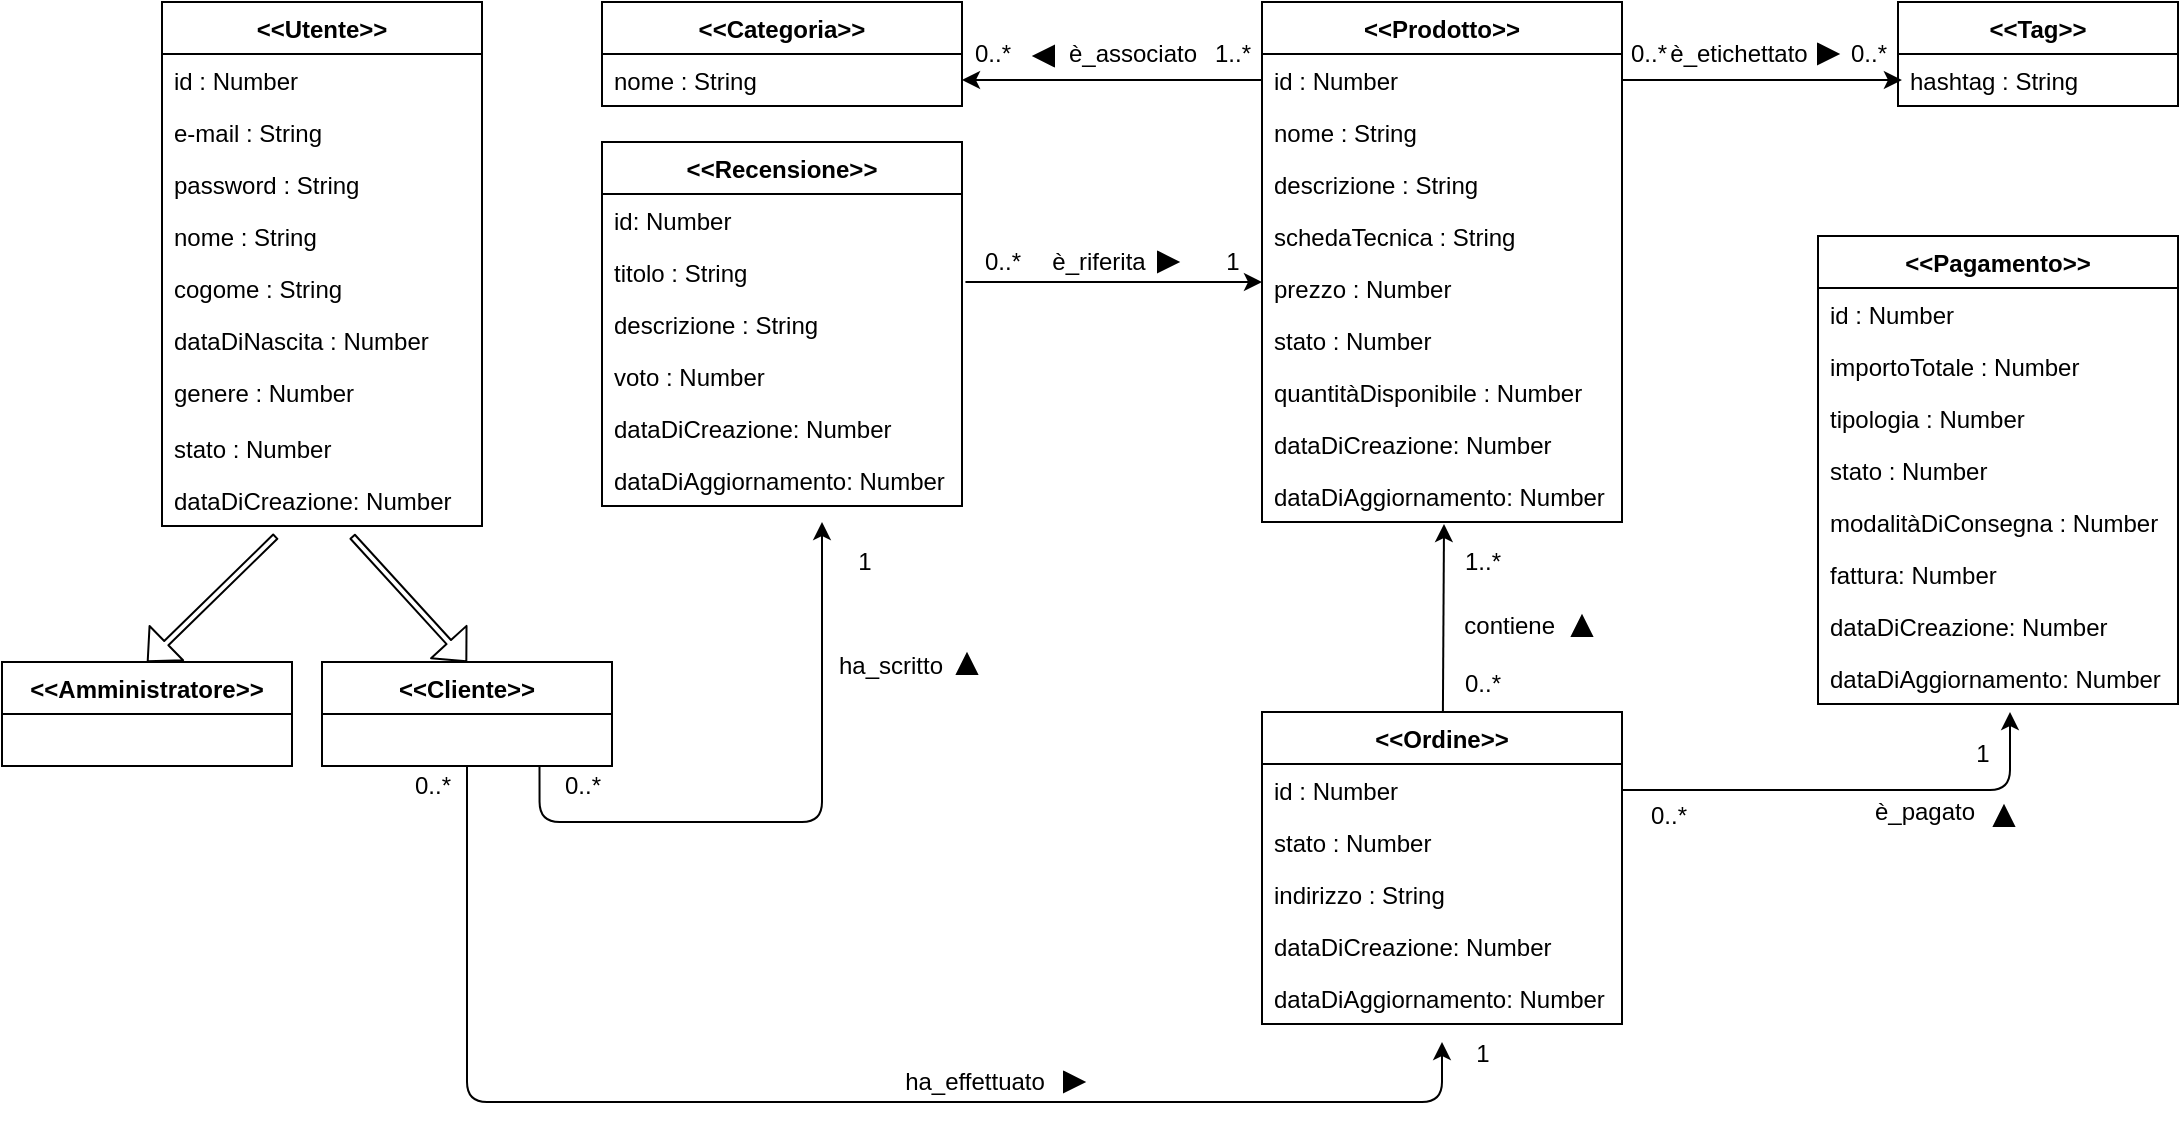 <mxfile version="14.1.9" type="device"><diagram id="Dl9_mseAk_PKAcqDgk72" name="Page-1"><mxGraphModel dx="1422" dy="746" grid="1" gridSize="10" guides="1" tooltips="1" connect="1" arrows="1" fold="1" page="1" pageScale="1" pageWidth="827" pageHeight="1169" math="0" shadow="0"><root><mxCell id="0"/><mxCell id="1" parent="0"/><mxCell id="xFSQlq-4JpwTnk_ogfe4-1" value="&lt;&lt;Prodotto&gt;&gt;" style="swimlane;fontStyle=1;childLayout=stackLayout;horizontal=1;startSize=26;fillColor=none;horizontalStack=0;resizeParent=1;resizeParentMax=0;resizeLast=0;collapsible=1;marginBottom=0;" parent="1" vertex="1"><mxGeometry x="910" y="80" width="180" height="260" as="geometry"><mxRectangle x="410" y="240" width="80" height="26" as="alternateBounds"/></mxGeometry></mxCell><mxCell id="xFSQlq-4JpwTnk_ogfe4-3" value="id : Number" style="text;strokeColor=none;fillColor=none;align=left;verticalAlign=top;spacingLeft=4;spacingRight=4;overflow=hidden;rotatable=0;points=[[0,0.5],[1,0.5]];portConstraint=eastwest;" parent="xFSQlq-4JpwTnk_ogfe4-1" vertex="1"><mxGeometry y="26" width="180" height="26" as="geometry"/></mxCell><mxCell id="xFSQlq-4JpwTnk_ogfe4-4" value="nome : String" style="text;strokeColor=none;fillColor=none;align=left;verticalAlign=top;spacingLeft=4;spacingRight=4;overflow=hidden;rotatable=0;points=[[0,0.5],[1,0.5]];portConstraint=eastwest;" parent="xFSQlq-4JpwTnk_ogfe4-1" vertex="1"><mxGeometry y="52" width="180" height="26" as="geometry"/></mxCell><mxCell id="xFSQlq-4JpwTnk_ogfe4-30" value="descrizione : String" style="text;strokeColor=none;fillColor=none;align=left;verticalAlign=top;spacingLeft=4;spacingRight=4;overflow=hidden;rotatable=0;points=[[0,0.5],[1,0.5]];portConstraint=eastwest;" parent="xFSQlq-4JpwTnk_ogfe4-1" vertex="1"><mxGeometry y="78" width="180" height="26" as="geometry"/></mxCell><mxCell id="ZiKfQi8Ik0h-DyDjBDFm-42" value="schedaTecnica : String" style="text;strokeColor=none;fillColor=none;align=left;verticalAlign=top;spacingLeft=4;spacingRight=4;overflow=hidden;rotatable=0;points=[[0,0.5],[1,0.5]];portConstraint=eastwest;" parent="xFSQlq-4JpwTnk_ogfe4-1" vertex="1"><mxGeometry y="104" width="180" height="26" as="geometry"/></mxCell><mxCell id="xFSQlq-4JpwTnk_ogfe4-32" value="prezzo : Number" style="text;strokeColor=none;fillColor=none;align=left;verticalAlign=top;spacingLeft=4;spacingRight=4;overflow=hidden;rotatable=0;points=[[0,0.5],[1,0.5]];portConstraint=eastwest;" parent="xFSQlq-4JpwTnk_ogfe4-1" vertex="1"><mxGeometry y="130" width="180" height="26" as="geometry"/></mxCell><mxCell id="xFSQlq-4JpwTnk_ogfe4-33" value="stato : Number" style="text;strokeColor=none;fillColor=none;align=left;verticalAlign=top;spacingLeft=4;spacingRight=4;overflow=hidden;rotatable=0;points=[[0,0.5],[1,0.5]];portConstraint=eastwest;" parent="xFSQlq-4JpwTnk_ogfe4-1" vertex="1"><mxGeometry y="156" width="180" height="26" as="geometry"/></mxCell><mxCell id="oGtpCGMBN9eW35azNDZN-1" value="quantitàDisponibile : Number" style="text;strokeColor=none;fillColor=none;align=left;verticalAlign=top;spacingLeft=4;spacingRight=4;overflow=hidden;rotatable=0;points=[[0,0.5],[1,0.5]];portConstraint=eastwest;" parent="xFSQlq-4JpwTnk_ogfe4-1" vertex="1"><mxGeometry y="182" width="180" height="26" as="geometry"/></mxCell><mxCell id="1fuD7XB2ApqcvhfLqT8H-1" value="dataDiCreazione: Number" style="text;strokeColor=none;fillColor=none;align=left;verticalAlign=top;spacingLeft=4;spacingRight=4;overflow=hidden;rotatable=0;points=[[0,0.5],[1,0.5]];portConstraint=eastwest;" vertex="1" parent="xFSQlq-4JpwTnk_ogfe4-1"><mxGeometry y="208" width="180" height="26" as="geometry"/></mxCell><mxCell id="1fuD7XB2ApqcvhfLqT8H-2" value="dataDiAggiornamento: Number" style="text;strokeColor=none;fillColor=none;align=left;verticalAlign=top;spacingLeft=4;spacingRight=4;overflow=hidden;rotatable=0;points=[[0,0.5],[1,0.5]];portConstraint=eastwest;" vertex="1" parent="xFSQlq-4JpwTnk_ogfe4-1"><mxGeometry y="234" width="180" height="26" as="geometry"/></mxCell><mxCell id="xFSQlq-4JpwTnk_ogfe4-6" value="&lt;&lt;Utente&gt;&gt;" style="swimlane;fontStyle=1;childLayout=stackLayout;horizontal=1;startSize=26;fillColor=none;horizontalStack=0;resizeParent=1;resizeParentMax=0;resizeLast=0;collapsible=1;marginBottom=0;" parent="1" vertex="1"><mxGeometry x="360" y="80" width="160" height="262" as="geometry"/></mxCell><mxCell id="xFSQlq-4JpwTnk_ogfe4-72" value="id : Number" style="text;strokeColor=none;fillColor=none;align=left;verticalAlign=top;spacingLeft=4;spacingRight=4;overflow=hidden;rotatable=0;points=[[0,0.5],[1,0.5]];portConstraint=eastwest;" parent="xFSQlq-4JpwTnk_ogfe4-6" vertex="1"><mxGeometry y="26" width="160" height="26" as="geometry"/></mxCell><mxCell id="xFSQlq-4JpwTnk_ogfe4-74" value="e-mail : String" style="text;strokeColor=none;fillColor=none;align=left;verticalAlign=top;spacingLeft=4;spacingRight=4;overflow=hidden;rotatable=0;points=[[0,0.5],[1,0.5]];portConstraint=eastwest;" parent="xFSQlq-4JpwTnk_ogfe4-6" vertex="1"><mxGeometry y="52" width="160" height="26" as="geometry"/></mxCell><mxCell id="xFSQlq-4JpwTnk_ogfe4-73" value="password : String" style="text;strokeColor=none;fillColor=none;align=left;verticalAlign=top;spacingLeft=4;spacingRight=4;overflow=hidden;rotatable=0;points=[[0,0.5],[1,0.5]];portConstraint=eastwest;" parent="xFSQlq-4JpwTnk_ogfe4-6" vertex="1"><mxGeometry y="78" width="160" height="26" as="geometry"/></mxCell><mxCell id="xFSQlq-4JpwTnk_ogfe4-70" value="nome : String" style="text;strokeColor=none;fillColor=none;align=left;verticalAlign=top;spacingLeft=4;spacingRight=4;overflow=hidden;rotatable=0;points=[[0,0.5],[1,0.5]];portConstraint=eastwest;" parent="xFSQlq-4JpwTnk_ogfe4-6" vertex="1"><mxGeometry y="104" width="160" height="26" as="geometry"/></mxCell><mxCell id="xFSQlq-4JpwTnk_ogfe4-7" value="cogome : String" style="text;strokeColor=none;fillColor=none;align=left;verticalAlign=top;spacingLeft=4;spacingRight=4;overflow=hidden;rotatable=0;points=[[0,0.5],[1,0.5]];portConstraint=eastwest;" parent="xFSQlq-4JpwTnk_ogfe4-6" vertex="1"><mxGeometry y="130" width="160" height="26" as="geometry"/></mxCell><mxCell id="xFSQlq-4JpwTnk_ogfe4-8" value="dataDiNascita : Number" style="text;strokeColor=none;fillColor=none;align=left;verticalAlign=top;spacingLeft=4;spacingRight=4;overflow=hidden;rotatable=0;points=[[0,0.5],[1,0.5]];portConstraint=eastwest;" parent="xFSQlq-4JpwTnk_ogfe4-6" vertex="1"><mxGeometry y="156" width="160" height="26" as="geometry"/></mxCell><mxCell id="xFSQlq-4JpwTnk_ogfe4-34" value="genere : Number" style="text;strokeColor=none;fillColor=none;align=left;verticalAlign=top;spacingLeft=4;spacingRight=4;overflow=hidden;rotatable=0;points=[[0,0.5],[1,0.5]];portConstraint=eastwest;" parent="xFSQlq-4JpwTnk_ogfe4-6" vertex="1"><mxGeometry y="182" width="160" height="28" as="geometry"/></mxCell><mxCell id="ZiKfQi8Ik0h-DyDjBDFm-10" value="stato : Number" style="text;strokeColor=none;fillColor=none;align=left;verticalAlign=top;spacingLeft=4;spacingRight=4;overflow=hidden;rotatable=0;points=[[0,0.5],[1,0.5]];portConstraint=eastwest;" parent="xFSQlq-4JpwTnk_ogfe4-6" vertex="1"><mxGeometry y="210" width="160" height="26" as="geometry"/></mxCell><mxCell id="1fuD7XB2ApqcvhfLqT8H-20" value="dataDiCreazione: Number" style="text;strokeColor=none;fillColor=none;align=left;verticalAlign=top;spacingLeft=4;spacingRight=4;overflow=hidden;rotatable=0;points=[[0,0.5],[1,0.5]];portConstraint=eastwest;" vertex="1" parent="xFSQlq-4JpwTnk_ogfe4-6"><mxGeometry y="236" width="160" height="26" as="geometry"/></mxCell><mxCell id="xFSQlq-4JpwTnk_ogfe4-47" value="0..*" style="text;html=1;align=center;verticalAlign=middle;resizable=0;points=[];;autosize=1;" parent="1" vertex="1"><mxGeometry x="555" y="462" width="30" height="20" as="geometry"/></mxCell><mxCell id="xFSQlq-4JpwTnk_ogfe4-79" value="1" style="text;html=1;align=center;verticalAlign=middle;resizable=0;points=[];;autosize=1;" parent="1" vertex="1"><mxGeometry x="701" y="350" width="20" height="20" as="geometry"/></mxCell><mxCell id="xFSQlq-4JpwTnk_ogfe4-80" value="ha_scritto" style="text;html=1;align=center;verticalAlign=middle;resizable=0;points=[];;autosize=1;" parent="1" vertex="1"><mxGeometry x="688.5" y="402" width="70" height="20" as="geometry"/></mxCell><mxCell id="xFSQlq-4JpwTnk_ogfe4-81" style="edgeStyle=orthogonalEdgeStyle;rounded=0;orthogonalLoop=1;jettySize=auto;html=1;exitX=1;exitY=0.5;exitDx=0;exitDy=0;entryX=-0.011;entryY=0.285;entryDx=0;entryDy=0;entryPerimeter=0;" parent="1" edge="1"><mxGeometry relative="1" as="geometry"><mxPoint x="761.72" y="220.005" as="sourcePoint"/><mxPoint x="909.996" y="220.005" as="targetPoint"/></mxGeometry></mxCell><mxCell id="xFSQlq-4JpwTnk_ogfe4-84" value="è_riferita" style="text;html=1;align=center;verticalAlign=middle;resizable=0;points=[];;autosize=1;" parent="1" vertex="1"><mxGeometry x="798" y="200" width="60" height="20" as="geometry"/></mxCell><mxCell id="xFSQlq-4JpwTnk_ogfe4-86" value="1" style="text;html=1;align=center;verticalAlign=middle;resizable=0;points=[];;autosize=1;" parent="1" vertex="1"><mxGeometry x="885" y="200" width="20" height="20" as="geometry"/></mxCell><mxCell id="xFSQlq-4JpwTnk_ogfe4-91" value="0..*" style="text;html=1;align=center;verticalAlign=middle;resizable=0;points=[];;autosize=1;" parent="1" vertex="1"><mxGeometry x="765" y="200" width="30" height="20" as="geometry"/></mxCell><mxCell id="xFSQlq-4JpwTnk_ogfe4-107" value="&lt;&lt;Pagamento&gt;&gt;" style="swimlane;fontStyle=1;childLayout=stackLayout;horizontal=1;startSize=26;fillColor=none;horizontalStack=0;resizeParent=1;resizeParentMax=0;resizeLast=0;collapsible=1;marginBottom=0;" parent="1" vertex="1"><mxGeometry x="1188" y="197" width="180" height="234" as="geometry"/></mxCell><mxCell id="xFSQlq-4JpwTnk_ogfe4-108" value="id : Number" style="text;strokeColor=none;fillColor=none;align=left;verticalAlign=top;spacingLeft=4;spacingRight=4;overflow=hidden;rotatable=0;points=[[0,0.5],[1,0.5]];portConstraint=eastwest;" parent="xFSQlq-4JpwTnk_ogfe4-107" vertex="1"><mxGeometry y="26" width="180" height="26" as="geometry"/></mxCell><mxCell id="xFSQlq-4JpwTnk_ogfe4-140" value="importoTotale : Number" style="text;strokeColor=none;fillColor=none;align=left;verticalAlign=top;spacingLeft=4;spacingRight=4;overflow=hidden;rotatable=0;points=[[0,0.5],[1,0.5]];portConstraint=eastwest;" parent="xFSQlq-4JpwTnk_ogfe4-107" vertex="1"><mxGeometry y="52" width="180" height="26" as="geometry"/></mxCell><mxCell id="ZiKfQi8Ik0h-DyDjBDFm-35" value="tipologia : Number" style="text;strokeColor=none;fillColor=none;align=left;verticalAlign=top;spacingLeft=4;spacingRight=4;overflow=hidden;rotatable=0;points=[[0,0.5],[1,0.5]];portConstraint=eastwest;" parent="xFSQlq-4JpwTnk_ogfe4-107" vertex="1"><mxGeometry y="78" width="180" height="26" as="geometry"/></mxCell><mxCell id="ZiKfQi8Ik0h-DyDjBDFm-36" value="stato : Number" style="text;strokeColor=none;fillColor=none;align=left;verticalAlign=top;spacingLeft=4;spacingRight=4;overflow=hidden;rotatable=0;points=[[0,0.5],[1,0.5]];portConstraint=eastwest;" parent="xFSQlq-4JpwTnk_ogfe4-107" vertex="1"><mxGeometry y="104" width="180" height="26" as="geometry"/></mxCell><mxCell id="ZiKfQi8Ik0h-DyDjBDFm-38" value="modalitàDiConsegna : Number" style="text;strokeColor=none;fillColor=none;align=left;verticalAlign=top;spacingLeft=4;spacingRight=4;overflow=hidden;rotatable=0;points=[[0,0.5],[1,0.5]];portConstraint=eastwest;" parent="xFSQlq-4JpwTnk_ogfe4-107" vertex="1"><mxGeometry y="130" width="180" height="26" as="geometry"/></mxCell><mxCell id="1fuD7XB2ApqcvhfLqT8H-6" value="fattura: Number" style="text;strokeColor=none;fillColor=none;align=left;verticalAlign=top;spacingLeft=4;spacingRight=4;overflow=hidden;rotatable=0;points=[[0,0.5],[1,0.5]];portConstraint=eastwest;" vertex="1" parent="xFSQlq-4JpwTnk_ogfe4-107"><mxGeometry y="156" width="180" height="26" as="geometry"/></mxCell><mxCell id="1fuD7XB2ApqcvhfLqT8H-13" value="dataDiCreazione: Number" style="text;strokeColor=none;fillColor=none;align=left;verticalAlign=top;spacingLeft=4;spacingRight=4;overflow=hidden;rotatable=0;points=[[0,0.5],[1,0.5]];portConstraint=eastwest;" vertex="1" parent="xFSQlq-4JpwTnk_ogfe4-107"><mxGeometry y="182" width="180" height="26" as="geometry"/></mxCell><mxCell id="1fuD7XB2ApqcvhfLqT8H-14" value="dataDiAggiornamento: Number" style="text;strokeColor=none;fillColor=none;align=left;verticalAlign=top;spacingLeft=4;spacingRight=4;overflow=hidden;rotatable=0;points=[[0,0.5],[1,0.5]];portConstraint=eastwest;" vertex="1" parent="xFSQlq-4JpwTnk_ogfe4-107"><mxGeometry y="208" width="180" height="26" as="geometry"/></mxCell><mxCell id="xFSQlq-4JpwTnk_ogfe4-131" value="contiene&amp;nbsp;" style="text;html=1;align=center;verticalAlign=middle;resizable=0;points=[];;autosize=1;" parent="1" vertex="1"><mxGeometry x="1005" y="382" width="60" height="20" as="geometry"/></mxCell><mxCell id="xFSQlq-4JpwTnk_ogfe4-132" value="1..*" style="text;html=1;align=center;verticalAlign=middle;resizable=0;points=[];;autosize=1;" parent="1" vertex="1"><mxGeometry x="1005" y="350" width="30" height="20" as="geometry"/></mxCell><mxCell id="xFSQlq-4JpwTnk_ogfe4-133" value="0..*" style="text;html=1;align=center;verticalAlign=middle;resizable=0;points=[];;autosize=1;" parent="1" vertex="1"><mxGeometry x="1005" y="411" width="30" height="20" as="geometry"/></mxCell><mxCell id="xFSQlq-4JpwTnk_ogfe4-137" value="ha_effettuato" style="text;html=1;align=center;verticalAlign=middle;resizable=0;points=[];;autosize=1;" parent="1" vertex="1"><mxGeometry x="721" y="610" width="90" height="20" as="geometry"/></mxCell><mxCell id="xFSQlq-4JpwTnk_ogfe4-138" value="0..*" style="text;html=1;align=center;verticalAlign=middle;resizable=0;points=[];;autosize=1;" parent="1" vertex="1"><mxGeometry x="480" y="462" width="30" height="20" as="geometry"/></mxCell><mxCell id="xFSQlq-4JpwTnk_ogfe4-139" value="1" style="text;html=1;align=center;verticalAlign=middle;resizable=0;points=[];;autosize=1;" parent="1" vertex="1"><mxGeometry x="1010" y="596" width="20" height="20" as="geometry"/></mxCell><mxCell id="xFSQlq-4JpwTnk_ogfe4-142" value="è_pagato" style="text;html=1;align=center;verticalAlign=middle;resizable=0;points=[];;autosize=1;" parent="1" vertex="1"><mxGeometry x="1206" y="475" width="70" height="20" as="geometry"/></mxCell><mxCell id="xFSQlq-4JpwTnk_ogfe4-143" value="0..*" style="text;html=1;align=center;verticalAlign=middle;resizable=0;points=[];;autosize=1;" parent="1" vertex="1"><mxGeometry x="1098" y="477" width="30" height="20" as="geometry"/></mxCell><mxCell id="xFSQlq-4JpwTnk_ogfe4-144" value="1" style="text;html=1;align=center;verticalAlign=middle;resizable=0;points=[];;autosize=1;" parent="1" vertex="1"><mxGeometry x="1260" y="446" width="20" height="20" as="geometry"/></mxCell><mxCell id="_2OqZwD7iAgRYBjm7ptV-7" value="è_associato" style="text;html=1;align=center;verticalAlign=middle;resizable=0;points=[];;autosize=1;" parent="1" vertex="1"><mxGeometry x="805" y="96" width="80" height="20" as="geometry"/></mxCell><mxCell id="_2OqZwD7iAgRYBjm7ptV-8" style="edgeStyle=orthogonalEdgeStyle;rounded=0;orthogonalLoop=1;jettySize=auto;html=1;entryX=1;entryY=0.75;entryDx=0;entryDy=0;" parent="1" source="xFSQlq-4JpwTnk_ogfe4-3" edge="1"><mxGeometry relative="1" as="geometry"><mxPoint x="760" y="119" as="targetPoint"/></mxGeometry></mxCell><mxCell id="_2OqZwD7iAgRYBjm7ptV-9" value="0..*" style="text;html=1;align=center;verticalAlign=middle;resizable=0;points=[];;autosize=1;" parent="1" vertex="1"><mxGeometry x="760" y="96" width="30" height="20" as="geometry"/></mxCell><mxCell id="_2OqZwD7iAgRYBjm7ptV-10" value="1..*" style="text;html=1;align=center;verticalAlign=middle;resizable=0;points=[];;autosize=1;" parent="1" vertex="1"><mxGeometry x="880" y="96" width="30" height="20" as="geometry"/></mxCell><mxCell id="_2OqZwD7iAgRYBjm7ptV-20" value="&lt;&lt;Categoria&gt;&gt;" style="swimlane;fontStyle=1;childLayout=stackLayout;horizontal=1;startSize=26;fillColor=none;horizontalStack=0;resizeParent=1;resizeParentMax=0;resizeLast=0;collapsible=1;marginBottom=0;" parent="1" vertex="1"><mxGeometry x="580" y="80" width="180" height="52" as="geometry"/></mxCell><mxCell id="ZiKfQi8Ik0h-DyDjBDFm-8" value="nome : String" style="text;strokeColor=none;fillColor=none;spacingLeft=4;spacingRight=4;overflow=hidden;rotatable=0;points=[[0,0.5],[1,0.5]];portConstraint=eastwest;fontSize=12;" parent="_2OqZwD7iAgRYBjm7ptV-20" vertex="1"><mxGeometry y="26" width="180" height="26" as="geometry"/></mxCell><mxCell id="ZiKfQi8Ik0h-DyDjBDFm-3" value="&lt;&lt;Recensione&gt;&gt;" style="swimlane;fontStyle=1;childLayout=stackLayout;horizontal=1;startSize=26;fillColor=none;horizontalStack=0;resizeParent=1;resizeParentMax=0;resizeLast=0;collapsible=1;marginBottom=0;" parent="1" vertex="1"><mxGeometry x="580" y="150" width="180" height="182" as="geometry"/></mxCell><mxCell id="ZiKfQi8Ik0h-DyDjBDFm-4" value="id: Number" style="text;strokeColor=none;fillColor=none;align=left;verticalAlign=top;spacingLeft=4;spacingRight=4;overflow=hidden;rotatable=0;points=[[0,0.5],[1,0.5]];portConstraint=eastwest;" parent="ZiKfQi8Ik0h-DyDjBDFm-3" vertex="1"><mxGeometry y="26" width="180" height="26" as="geometry"/></mxCell><mxCell id="ZiKfQi8Ik0h-DyDjBDFm-5" value="titolo : String" style="text;strokeColor=none;fillColor=none;align=left;verticalAlign=top;spacingLeft=4;spacingRight=4;overflow=hidden;rotatable=0;points=[[0,0.5],[1,0.5]];portConstraint=eastwest;" parent="ZiKfQi8Ik0h-DyDjBDFm-3" vertex="1"><mxGeometry y="52" width="180" height="26" as="geometry"/></mxCell><mxCell id="ZiKfQi8Ik0h-DyDjBDFm-6" value="descrizione : String" style="text;strokeColor=none;fillColor=none;align=left;verticalAlign=middle;spacingLeft=4;spacingRight=4;overflow=hidden;rotatable=0;points=[[0,0.5],[1,0.5]];portConstraint=eastwest;" parent="ZiKfQi8Ik0h-DyDjBDFm-3" vertex="1"><mxGeometry y="78" width="180" height="26" as="geometry"/></mxCell><mxCell id="1fuD7XB2ApqcvhfLqT8H-9" value="voto : Number" style="text;strokeColor=none;fillColor=none;align=left;verticalAlign=middle;spacingLeft=4;spacingRight=4;overflow=hidden;rotatable=0;points=[[0,0.5],[1,0.5]];portConstraint=eastwest;" vertex="1" parent="ZiKfQi8Ik0h-DyDjBDFm-3"><mxGeometry y="104" width="180" height="26" as="geometry"/></mxCell><mxCell id="1fuD7XB2ApqcvhfLqT8H-10" value="dataDiCreazione: Number" style="text;strokeColor=none;fillColor=none;align=left;verticalAlign=middle;spacingLeft=4;spacingRight=4;overflow=hidden;rotatable=0;points=[[0,0.5],[1,0.5]];portConstraint=eastwest;" vertex="1" parent="ZiKfQi8Ik0h-DyDjBDFm-3"><mxGeometry y="130" width="180" height="26" as="geometry"/></mxCell><mxCell id="1fuD7XB2ApqcvhfLqT8H-21" value="dataDiAggiornamento: Number" style="text;strokeColor=none;fillColor=none;align=left;verticalAlign=top;spacingLeft=4;spacingRight=4;overflow=hidden;rotatable=0;points=[[0,0.5],[1,0.5]];portConstraint=eastwest;" vertex="1" parent="ZiKfQi8Ik0h-DyDjBDFm-3"><mxGeometry y="156" width="180" height="26" as="geometry"/></mxCell><mxCell id="ZiKfQi8Ik0h-DyDjBDFm-11" value="" style="triangle;whiteSpace=wrap;html=1;align=left;fillColor=#000000;direction=north;" parent="1" vertex="1"><mxGeometry x="757.5" y="406" width="10" height="10" as="geometry"/></mxCell><mxCell id="ZiKfQi8Ik0h-DyDjBDFm-12" value="" style="triangle;whiteSpace=wrap;html=1;align=left;fillColor=#000000;" parent="1" vertex="1"><mxGeometry x="858" y="205" width="10" height="10" as="geometry"/></mxCell><mxCell id="ZiKfQi8Ik0h-DyDjBDFm-13" value="" style="triangle;whiteSpace=wrap;html=1;align=left;fillColor=#000000;direction=west;rotation=0;" parent="1" vertex="1"><mxGeometry x="796" y="102" width="10" height="10" as="geometry"/></mxCell><mxCell id="ZiKfQi8Ik0h-DyDjBDFm-22" value="" style="triangle;whiteSpace=wrap;html=1;align=left;fillColor=#000000;direction=north;" parent="1" vertex="1"><mxGeometry x="1065" y="387" width="10" height="10" as="geometry"/></mxCell><mxCell id="ZiKfQi8Ik0h-DyDjBDFm-23" value="&lt;&lt;Tag&gt;&gt;" style="swimlane;fontStyle=1;childLayout=stackLayout;horizontal=1;startSize=26;fillColor=none;horizontalStack=0;resizeParent=1;resizeParentMax=0;resizeLast=0;collapsible=1;marginBottom=0;" parent="1" vertex="1"><mxGeometry x="1228" y="80" width="140" height="52" as="geometry"/></mxCell><mxCell id="ZiKfQi8Ik0h-DyDjBDFm-25" value="hashtag : String" style="text;strokeColor=none;fillColor=none;spacingLeft=4;spacingRight=4;overflow=hidden;rotatable=0;points=[[0,0.5],[1,0.5]];portConstraint=eastwest;fontSize=12;" parent="ZiKfQi8Ik0h-DyDjBDFm-23" vertex="1"><mxGeometry y="26" width="140" height="26" as="geometry"/></mxCell><mxCell id="ZiKfQi8Ik0h-DyDjBDFm-27" value="" style="endArrow=classic;html=1;entryX=0.014;entryY=0.5;entryDx=0;entryDy=0;exitX=1;exitY=0.5;exitDx=0;exitDy=0;entryPerimeter=0;" parent="1" source="xFSQlq-4JpwTnk_ogfe4-3" edge="1" target="ZiKfQi8Ik0h-DyDjBDFm-25"><mxGeometry width="50" height="50" relative="1" as="geometry"><mxPoint x="1130" y="280" as="sourcePoint"/><mxPoint x="1220" y="119" as="targetPoint"/></mxGeometry></mxCell><mxCell id="ZiKfQi8Ik0h-DyDjBDFm-28" value="0..*" style="text;html=1;align=center;verticalAlign=middle;resizable=0;points=[];autosize=1;" parent="1" vertex="1"><mxGeometry x="1088" y="96" width="30" height="20" as="geometry"/></mxCell><mxCell id="ZiKfQi8Ik0h-DyDjBDFm-29" value="0..*" style="text;html=1;align=center;verticalAlign=middle;resizable=0;points=[];;autosize=1;" parent="1" vertex="1"><mxGeometry x="1198" y="96" width="30" height="20" as="geometry"/></mxCell><mxCell id="ZiKfQi8Ik0h-DyDjBDFm-30" value="è_etichettato" style="text;html=1;align=center;verticalAlign=middle;resizable=0;points=[];;autosize=1;" parent="1" vertex="1"><mxGeometry x="1108" y="96" width="80" height="20" as="geometry"/></mxCell><mxCell id="ZiKfQi8Ik0h-DyDjBDFm-31" value="" style="triangle;whiteSpace=wrap;html=1;align=left;fillColor=#000000;direction=east;rotation=0;" parent="1" vertex="1"><mxGeometry x="1188" y="101" width="10" height="10" as="geometry"/></mxCell><mxCell id="ZiKfQi8Ik0h-DyDjBDFm-34" value="" style="triangle;whiteSpace=wrap;html=1;align=left;fillColor=#000000;" parent="1" vertex="1"><mxGeometry x="811" y="615" width="10" height="10" as="geometry"/></mxCell><mxCell id="ZiKfQi8Ik0h-DyDjBDFm-39" value="" style="endArrow=classic;html=1;exitX=1;exitY=0.5;exitDx=0;exitDy=0;edgeStyle=orthogonalEdgeStyle;entryX=0.528;entryY=1.154;entryDx=0;entryDy=0;entryPerimeter=0;" parent="1" source="xFSQlq-4JpwTnk_ogfe4-122" target="1fuD7XB2ApqcvhfLqT8H-14" edge="1"><mxGeometry width="50" height="50" relative="1" as="geometry"><mxPoint x="1220" y="580" as="sourcePoint"/><mxPoint x="1273" y="460" as="targetPoint"/><Array as="points"><mxPoint x="1284" y="474"/></Array></mxGeometry></mxCell><mxCell id="ZiKfQi8Ik0h-DyDjBDFm-40" value="" style="triangle;whiteSpace=wrap;html=1;align=left;fillColor=#000000;direction=north;" parent="1" vertex="1"><mxGeometry x="1276" y="482" width="10" height="10" as="geometry"/></mxCell><mxCell id="ZiKfQi8Ik0h-DyDjBDFm-53" value="&lt;&lt;Amministratore&gt;&gt;" style="swimlane;fontStyle=1;childLayout=stackLayout;horizontal=1;startSize=26;fillColor=none;horizontalStack=0;resizeParent=1;resizeParentMax=0;resizeLast=0;collapsible=1;marginBottom=0;" parent="1" vertex="1"><mxGeometry x="280" y="410" width="145" height="52" as="geometry"/></mxCell><mxCell id="ZiKfQi8Ik0h-DyDjBDFm-54" value="&lt;&lt;Cliente&gt;&gt;" style="swimlane;fontStyle=1;childLayout=stackLayout;horizontal=1;startSize=26;fillColor=none;horizontalStack=0;resizeParent=1;resizeParentMax=0;resizeLast=0;collapsible=1;marginBottom=0;" parent="1" vertex="1"><mxGeometry x="440" y="410" width="145" height="52" as="geometry"/></mxCell><mxCell id="ZiKfQi8Ik0h-DyDjBDFm-60" value="" style="endArrow=classic;html=1;fontSize=7;fontColor=#FFFFFF;exitX=0.75;exitY=1;exitDx=0;exitDy=0;edgeStyle=orthogonalEdgeStyle;" parent="1" source="ZiKfQi8Ik0h-DyDjBDFm-54" edge="1"><mxGeometry width="50" height="50" relative="1" as="geometry"><mxPoint x="681" y="490" as="sourcePoint"/><mxPoint x="690" y="340" as="targetPoint"/><Array as="points"><mxPoint x="549" y="490"/><mxPoint x="690" y="490"/></Array></mxGeometry></mxCell><mxCell id="ZiKfQi8Ik0h-DyDjBDFm-62" value="" style="endArrow=classic;html=1;fontSize=7;fontColor=#FFFFFF;exitX=0.5;exitY=1;exitDx=0;exitDy=0;edgeStyle=elbowEdgeStyle;elbow=vertical;" parent="1" source="ZiKfQi8Ik0h-DyDjBDFm-54" edge="1"><mxGeometry width="50" height="50" relative="1" as="geometry"><mxPoint x="550" y="600" as="sourcePoint"/><mxPoint x="1000" y="600" as="targetPoint"/><Array as="points"><mxPoint x="780" y="630"/></Array></mxGeometry></mxCell><mxCell id="ZiKfQi8Ik0h-DyDjBDFm-65" value="" style="endArrow=classic;html=1;fontSize=7;fontColor=#FFFFFF;shape=flexArrow;width=3;endSize=4;startSize=8;entryX=0.5;entryY=0;entryDx=0;entryDy=0;" parent="1" target="ZiKfQi8Ik0h-DyDjBDFm-53" edge="1"><mxGeometry width="50" height="50" relative="1" as="geometry"><mxPoint x="417" y="347" as="sourcePoint"/><mxPoint x="420" y="600" as="targetPoint"/></mxGeometry></mxCell><mxCell id="ZiKfQi8Ik0h-DyDjBDFm-66" value="" style="endArrow=classic;html=1;fontSize=7;fontColor=#FFFFFF;shape=flexArrow;width=3;endSize=4;startSize=8;entryX=0.5;entryY=0;entryDx=0;entryDy=0;" parent="1" target="ZiKfQi8Ik0h-DyDjBDFm-54" edge="1"><mxGeometry width="50" height="50" relative="1" as="geometry"><mxPoint x="455" y="347" as="sourcePoint"/><mxPoint x="300.5" y="578.998" as="targetPoint"/></mxGeometry></mxCell><mxCell id="oGtpCGMBN9eW35azNDZN-5" value="" style="endArrow=classic;html=1;" parent="1" edge="1" source="xFSQlq-4JpwTnk_ogfe4-121"><mxGeometry width="50" height="50" relative="1" as="geometry"><mxPoint x="1042" y="488" as="sourcePoint"/><mxPoint x="1001" y="341" as="targetPoint"/></mxGeometry></mxCell><mxCell id="xFSQlq-4JpwTnk_ogfe4-121" value="&lt;&lt;Ordine&gt;&gt;" style="swimlane;fontStyle=1;childLayout=stackLayout;horizontal=1;startSize=26;fillColor=none;horizontalStack=0;resizeParent=1;resizeParentMax=0;resizeLast=0;collapsible=1;marginBottom=0;" parent="1" vertex="1"><mxGeometry x="910" y="435" width="180" height="156" as="geometry"/></mxCell><mxCell id="xFSQlq-4JpwTnk_ogfe4-122" value="id : Number" style="text;strokeColor=none;fillColor=none;align=left;verticalAlign=top;spacingLeft=4;spacingRight=4;overflow=hidden;rotatable=0;points=[[0,0.5],[1,0.5]];portConstraint=eastwest;" parent="xFSQlq-4JpwTnk_ogfe4-121" vertex="1"><mxGeometry y="26" width="180" height="26" as="geometry"/></mxCell><mxCell id="xFSQlq-4JpwTnk_ogfe4-124" value="stato : Number" style="text;strokeColor=none;fillColor=none;align=left;verticalAlign=top;spacingLeft=4;spacingRight=4;overflow=hidden;rotatable=0;points=[[0,0.5],[1,0.5]];portConstraint=eastwest;" parent="xFSQlq-4JpwTnk_ogfe4-121" vertex="1"><mxGeometry y="52" width="180" height="26" as="geometry"/></mxCell><mxCell id="1fuD7XB2ApqcvhfLqT8H-5" value="indirizzo : String" style="text;strokeColor=none;fillColor=none;align=left;verticalAlign=top;spacingLeft=4;spacingRight=4;overflow=hidden;rotatable=0;points=[[0,0.5],[1,0.5]];portConstraint=eastwest;" vertex="1" parent="xFSQlq-4JpwTnk_ogfe4-121"><mxGeometry y="78" width="180" height="26" as="geometry"/></mxCell><mxCell id="1fuD7XB2ApqcvhfLqT8H-17" value="dataDiCreazione: Number" style="text;strokeColor=none;fillColor=none;align=left;verticalAlign=top;spacingLeft=4;spacingRight=4;overflow=hidden;rotatable=0;points=[[0,0.5],[1,0.5]];portConstraint=eastwest;" vertex="1" parent="xFSQlq-4JpwTnk_ogfe4-121"><mxGeometry y="104" width="180" height="26" as="geometry"/></mxCell><mxCell id="1fuD7XB2ApqcvhfLqT8H-18" value="dataDiAggiornamento: Number" style="text;strokeColor=none;fillColor=none;align=left;verticalAlign=top;spacingLeft=4;spacingRight=4;overflow=hidden;rotatable=0;points=[[0,0.5],[1,0.5]];portConstraint=eastwest;" vertex="1" parent="xFSQlq-4JpwTnk_ogfe4-121"><mxGeometry y="130" width="180" height="26" as="geometry"/></mxCell></root></mxGraphModel></diagram></mxfile>